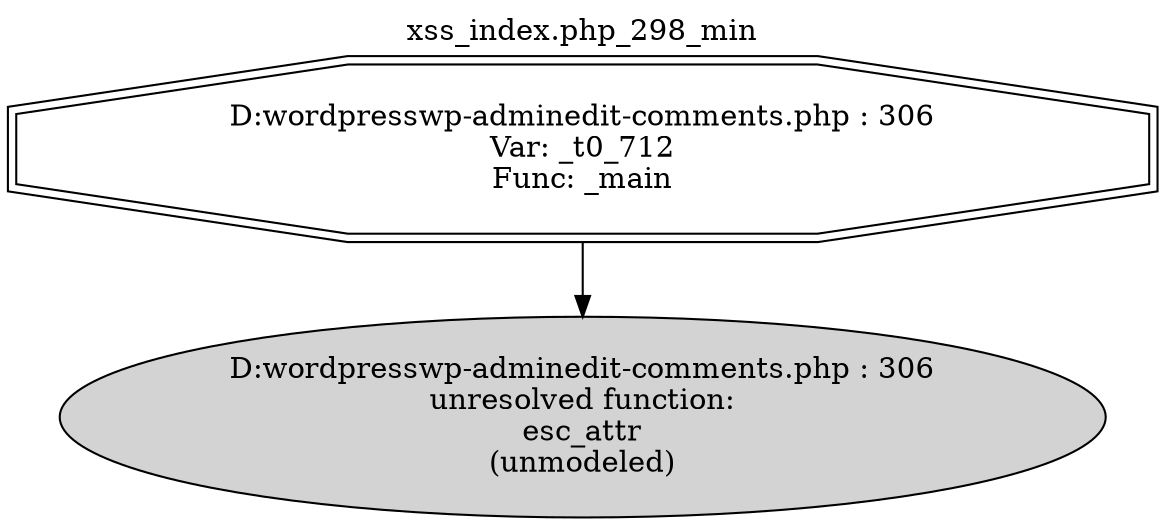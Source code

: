 digraph cfg {
  label="xss_index.php_298_min";
  labelloc=t;
  n1 [shape=doubleoctagon, label="D:\wordpress\wp-admin\edit-comments.php : 306\nVar: _t0_712\nFunc: _main\n"];
  n2 [shape=ellipse, label="D:\wordpress\wp-admin\edit-comments.php : 306\nunresolved function:\nesc_attr\n(unmodeled)\n",style=filled];
  n1 -> n2;
}
